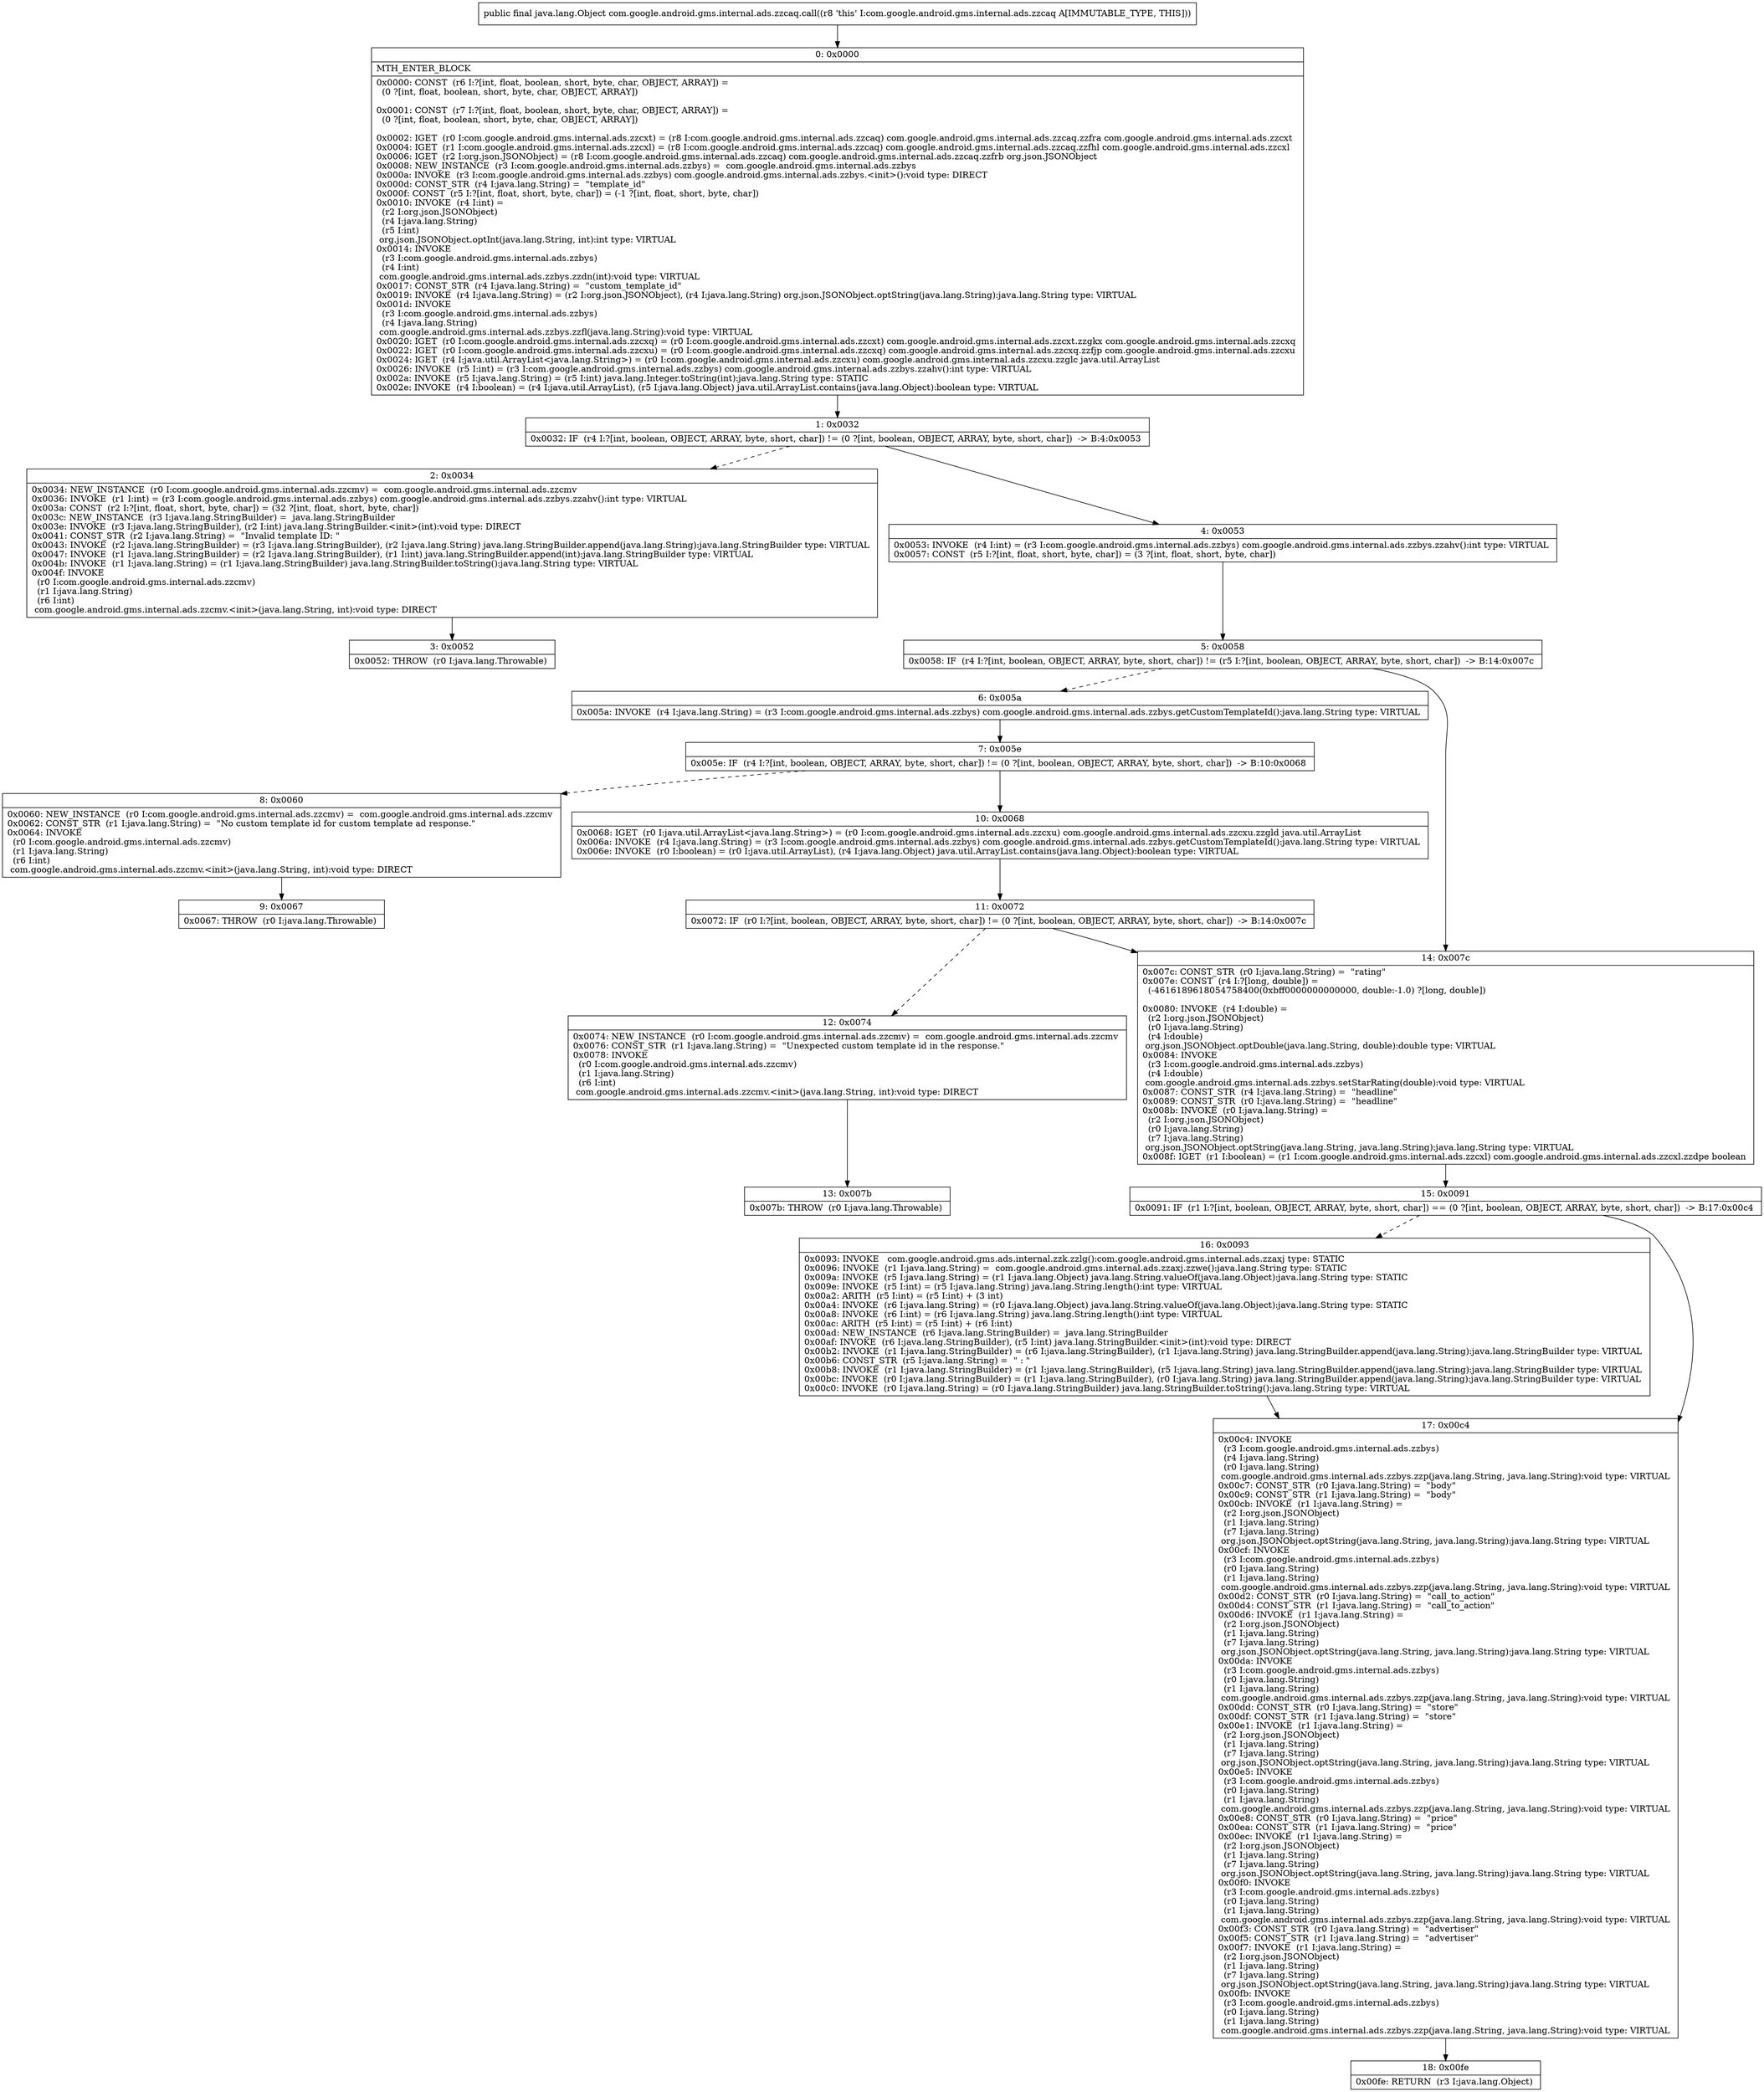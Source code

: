 digraph "CFG forcom.google.android.gms.internal.ads.zzcaq.call()Ljava\/lang\/Object;" {
Node_0 [shape=record,label="{0\:\ 0x0000|MTH_ENTER_BLOCK\l|0x0000: CONST  (r6 I:?[int, float, boolean, short, byte, char, OBJECT, ARRAY]) = \l  (0 ?[int, float, boolean, short, byte, char, OBJECT, ARRAY])\l \l0x0001: CONST  (r7 I:?[int, float, boolean, short, byte, char, OBJECT, ARRAY]) = \l  (0 ?[int, float, boolean, short, byte, char, OBJECT, ARRAY])\l \l0x0002: IGET  (r0 I:com.google.android.gms.internal.ads.zzcxt) = (r8 I:com.google.android.gms.internal.ads.zzcaq) com.google.android.gms.internal.ads.zzcaq.zzfra com.google.android.gms.internal.ads.zzcxt \l0x0004: IGET  (r1 I:com.google.android.gms.internal.ads.zzcxl) = (r8 I:com.google.android.gms.internal.ads.zzcaq) com.google.android.gms.internal.ads.zzcaq.zzfhl com.google.android.gms.internal.ads.zzcxl \l0x0006: IGET  (r2 I:org.json.JSONObject) = (r8 I:com.google.android.gms.internal.ads.zzcaq) com.google.android.gms.internal.ads.zzcaq.zzfrb org.json.JSONObject \l0x0008: NEW_INSTANCE  (r3 I:com.google.android.gms.internal.ads.zzbys) =  com.google.android.gms.internal.ads.zzbys \l0x000a: INVOKE  (r3 I:com.google.android.gms.internal.ads.zzbys) com.google.android.gms.internal.ads.zzbys.\<init\>():void type: DIRECT \l0x000d: CONST_STR  (r4 I:java.lang.String) =  \"template_id\" \l0x000f: CONST  (r5 I:?[int, float, short, byte, char]) = (\-1 ?[int, float, short, byte, char]) \l0x0010: INVOKE  (r4 I:int) = \l  (r2 I:org.json.JSONObject)\l  (r4 I:java.lang.String)\l  (r5 I:int)\l org.json.JSONObject.optInt(java.lang.String, int):int type: VIRTUAL \l0x0014: INVOKE  \l  (r3 I:com.google.android.gms.internal.ads.zzbys)\l  (r4 I:int)\l com.google.android.gms.internal.ads.zzbys.zzdn(int):void type: VIRTUAL \l0x0017: CONST_STR  (r4 I:java.lang.String) =  \"custom_template_id\" \l0x0019: INVOKE  (r4 I:java.lang.String) = (r2 I:org.json.JSONObject), (r4 I:java.lang.String) org.json.JSONObject.optString(java.lang.String):java.lang.String type: VIRTUAL \l0x001d: INVOKE  \l  (r3 I:com.google.android.gms.internal.ads.zzbys)\l  (r4 I:java.lang.String)\l com.google.android.gms.internal.ads.zzbys.zzfl(java.lang.String):void type: VIRTUAL \l0x0020: IGET  (r0 I:com.google.android.gms.internal.ads.zzcxq) = (r0 I:com.google.android.gms.internal.ads.zzcxt) com.google.android.gms.internal.ads.zzcxt.zzgkx com.google.android.gms.internal.ads.zzcxq \l0x0022: IGET  (r0 I:com.google.android.gms.internal.ads.zzcxu) = (r0 I:com.google.android.gms.internal.ads.zzcxq) com.google.android.gms.internal.ads.zzcxq.zzfjp com.google.android.gms.internal.ads.zzcxu \l0x0024: IGET  (r4 I:java.util.ArrayList\<java.lang.String\>) = (r0 I:com.google.android.gms.internal.ads.zzcxu) com.google.android.gms.internal.ads.zzcxu.zzglc java.util.ArrayList \l0x0026: INVOKE  (r5 I:int) = (r3 I:com.google.android.gms.internal.ads.zzbys) com.google.android.gms.internal.ads.zzbys.zzahv():int type: VIRTUAL \l0x002a: INVOKE  (r5 I:java.lang.String) = (r5 I:int) java.lang.Integer.toString(int):java.lang.String type: STATIC \l0x002e: INVOKE  (r4 I:boolean) = (r4 I:java.util.ArrayList), (r5 I:java.lang.Object) java.util.ArrayList.contains(java.lang.Object):boolean type: VIRTUAL \l}"];
Node_1 [shape=record,label="{1\:\ 0x0032|0x0032: IF  (r4 I:?[int, boolean, OBJECT, ARRAY, byte, short, char]) != (0 ?[int, boolean, OBJECT, ARRAY, byte, short, char])  \-\> B:4:0x0053 \l}"];
Node_2 [shape=record,label="{2\:\ 0x0034|0x0034: NEW_INSTANCE  (r0 I:com.google.android.gms.internal.ads.zzcmv) =  com.google.android.gms.internal.ads.zzcmv \l0x0036: INVOKE  (r1 I:int) = (r3 I:com.google.android.gms.internal.ads.zzbys) com.google.android.gms.internal.ads.zzbys.zzahv():int type: VIRTUAL \l0x003a: CONST  (r2 I:?[int, float, short, byte, char]) = (32 ?[int, float, short, byte, char]) \l0x003c: NEW_INSTANCE  (r3 I:java.lang.StringBuilder) =  java.lang.StringBuilder \l0x003e: INVOKE  (r3 I:java.lang.StringBuilder), (r2 I:int) java.lang.StringBuilder.\<init\>(int):void type: DIRECT \l0x0041: CONST_STR  (r2 I:java.lang.String) =  \"Invalid template ID: \" \l0x0043: INVOKE  (r2 I:java.lang.StringBuilder) = (r3 I:java.lang.StringBuilder), (r2 I:java.lang.String) java.lang.StringBuilder.append(java.lang.String):java.lang.StringBuilder type: VIRTUAL \l0x0047: INVOKE  (r1 I:java.lang.StringBuilder) = (r2 I:java.lang.StringBuilder), (r1 I:int) java.lang.StringBuilder.append(int):java.lang.StringBuilder type: VIRTUAL \l0x004b: INVOKE  (r1 I:java.lang.String) = (r1 I:java.lang.StringBuilder) java.lang.StringBuilder.toString():java.lang.String type: VIRTUAL \l0x004f: INVOKE  \l  (r0 I:com.google.android.gms.internal.ads.zzcmv)\l  (r1 I:java.lang.String)\l  (r6 I:int)\l com.google.android.gms.internal.ads.zzcmv.\<init\>(java.lang.String, int):void type: DIRECT \l}"];
Node_3 [shape=record,label="{3\:\ 0x0052|0x0052: THROW  (r0 I:java.lang.Throwable) \l}"];
Node_4 [shape=record,label="{4\:\ 0x0053|0x0053: INVOKE  (r4 I:int) = (r3 I:com.google.android.gms.internal.ads.zzbys) com.google.android.gms.internal.ads.zzbys.zzahv():int type: VIRTUAL \l0x0057: CONST  (r5 I:?[int, float, short, byte, char]) = (3 ?[int, float, short, byte, char]) \l}"];
Node_5 [shape=record,label="{5\:\ 0x0058|0x0058: IF  (r4 I:?[int, boolean, OBJECT, ARRAY, byte, short, char]) != (r5 I:?[int, boolean, OBJECT, ARRAY, byte, short, char])  \-\> B:14:0x007c \l}"];
Node_6 [shape=record,label="{6\:\ 0x005a|0x005a: INVOKE  (r4 I:java.lang.String) = (r3 I:com.google.android.gms.internal.ads.zzbys) com.google.android.gms.internal.ads.zzbys.getCustomTemplateId():java.lang.String type: VIRTUAL \l}"];
Node_7 [shape=record,label="{7\:\ 0x005e|0x005e: IF  (r4 I:?[int, boolean, OBJECT, ARRAY, byte, short, char]) != (0 ?[int, boolean, OBJECT, ARRAY, byte, short, char])  \-\> B:10:0x0068 \l}"];
Node_8 [shape=record,label="{8\:\ 0x0060|0x0060: NEW_INSTANCE  (r0 I:com.google.android.gms.internal.ads.zzcmv) =  com.google.android.gms.internal.ads.zzcmv \l0x0062: CONST_STR  (r1 I:java.lang.String) =  \"No custom template id for custom template ad response.\" \l0x0064: INVOKE  \l  (r0 I:com.google.android.gms.internal.ads.zzcmv)\l  (r1 I:java.lang.String)\l  (r6 I:int)\l com.google.android.gms.internal.ads.zzcmv.\<init\>(java.lang.String, int):void type: DIRECT \l}"];
Node_9 [shape=record,label="{9\:\ 0x0067|0x0067: THROW  (r0 I:java.lang.Throwable) \l}"];
Node_10 [shape=record,label="{10\:\ 0x0068|0x0068: IGET  (r0 I:java.util.ArrayList\<java.lang.String\>) = (r0 I:com.google.android.gms.internal.ads.zzcxu) com.google.android.gms.internal.ads.zzcxu.zzgld java.util.ArrayList \l0x006a: INVOKE  (r4 I:java.lang.String) = (r3 I:com.google.android.gms.internal.ads.zzbys) com.google.android.gms.internal.ads.zzbys.getCustomTemplateId():java.lang.String type: VIRTUAL \l0x006e: INVOKE  (r0 I:boolean) = (r0 I:java.util.ArrayList), (r4 I:java.lang.Object) java.util.ArrayList.contains(java.lang.Object):boolean type: VIRTUAL \l}"];
Node_11 [shape=record,label="{11\:\ 0x0072|0x0072: IF  (r0 I:?[int, boolean, OBJECT, ARRAY, byte, short, char]) != (0 ?[int, boolean, OBJECT, ARRAY, byte, short, char])  \-\> B:14:0x007c \l}"];
Node_12 [shape=record,label="{12\:\ 0x0074|0x0074: NEW_INSTANCE  (r0 I:com.google.android.gms.internal.ads.zzcmv) =  com.google.android.gms.internal.ads.zzcmv \l0x0076: CONST_STR  (r1 I:java.lang.String) =  \"Unexpected custom template id in the response.\" \l0x0078: INVOKE  \l  (r0 I:com.google.android.gms.internal.ads.zzcmv)\l  (r1 I:java.lang.String)\l  (r6 I:int)\l com.google.android.gms.internal.ads.zzcmv.\<init\>(java.lang.String, int):void type: DIRECT \l}"];
Node_13 [shape=record,label="{13\:\ 0x007b|0x007b: THROW  (r0 I:java.lang.Throwable) \l}"];
Node_14 [shape=record,label="{14\:\ 0x007c|0x007c: CONST_STR  (r0 I:java.lang.String) =  \"rating\" \l0x007e: CONST  (r4 I:?[long, double]) = \l  (\-4616189618054758400(0xbff0000000000000, double:\-1.0) ?[long, double])\l \l0x0080: INVOKE  (r4 I:double) = \l  (r2 I:org.json.JSONObject)\l  (r0 I:java.lang.String)\l  (r4 I:double)\l org.json.JSONObject.optDouble(java.lang.String, double):double type: VIRTUAL \l0x0084: INVOKE  \l  (r3 I:com.google.android.gms.internal.ads.zzbys)\l  (r4 I:double)\l com.google.android.gms.internal.ads.zzbys.setStarRating(double):void type: VIRTUAL \l0x0087: CONST_STR  (r4 I:java.lang.String) =  \"headline\" \l0x0089: CONST_STR  (r0 I:java.lang.String) =  \"headline\" \l0x008b: INVOKE  (r0 I:java.lang.String) = \l  (r2 I:org.json.JSONObject)\l  (r0 I:java.lang.String)\l  (r7 I:java.lang.String)\l org.json.JSONObject.optString(java.lang.String, java.lang.String):java.lang.String type: VIRTUAL \l0x008f: IGET  (r1 I:boolean) = (r1 I:com.google.android.gms.internal.ads.zzcxl) com.google.android.gms.internal.ads.zzcxl.zzdpe boolean \l}"];
Node_15 [shape=record,label="{15\:\ 0x0091|0x0091: IF  (r1 I:?[int, boolean, OBJECT, ARRAY, byte, short, char]) == (0 ?[int, boolean, OBJECT, ARRAY, byte, short, char])  \-\> B:17:0x00c4 \l}"];
Node_16 [shape=record,label="{16\:\ 0x0093|0x0093: INVOKE   com.google.android.gms.ads.internal.zzk.zzlg():com.google.android.gms.internal.ads.zzaxj type: STATIC \l0x0096: INVOKE  (r1 I:java.lang.String) =  com.google.android.gms.internal.ads.zzaxj.zzwe():java.lang.String type: STATIC \l0x009a: INVOKE  (r5 I:java.lang.String) = (r1 I:java.lang.Object) java.lang.String.valueOf(java.lang.Object):java.lang.String type: STATIC \l0x009e: INVOKE  (r5 I:int) = (r5 I:java.lang.String) java.lang.String.length():int type: VIRTUAL \l0x00a2: ARITH  (r5 I:int) = (r5 I:int) + (3 int) \l0x00a4: INVOKE  (r6 I:java.lang.String) = (r0 I:java.lang.Object) java.lang.String.valueOf(java.lang.Object):java.lang.String type: STATIC \l0x00a8: INVOKE  (r6 I:int) = (r6 I:java.lang.String) java.lang.String.length():int type: VIRTUAL \l0x00ac: ARITH  (r5 I:int) = (r5 I:int) + (r6 I:int) \l0x00ad: NEW_INSTANCE  (r6 I:java.lang.StringBuilder) =  java.lang.StringBuilder \l0x00af: INVOKE  (r6 I:java.lang.StringBuilder), (r5 I:int) java.lang.StringBuilder.\<init\>(int):void type: DIRECT \l0x00b2: INVOKE  (r1 I:java.lang.StringBuilder) = (r6 I:java.lang.StringBuilder), (r1 I:java.lang.String) java.lang.StringBuilder.append(java.lang.String):java.lang.StringBuilder type: VIRTUAL \l0x00b6: CONST_STR  (r5 I:java.lang.String) =  \" : \" \l0x00b8: INVOKE  (r1 I:java.lang.StringBuilder) = (r1 I:java.lang.StringBuilder), (r5 I:java.lang.String) java.lang.StringBuilder.append(java.lang.String):java.lang.StringBuilder type: VIRTUAL \l0x00bc: INVOKE  (r0 I:java.lang.StringBuilder) = (r1 I:java.lang.StringBuilder), (r0 I:java.lang.String) java.lang.StringBuilder.append(java.lang.String):java.lang.StringBuilder type: VIRTUAL \l0x00c0: INVOKE  (r0 I:java.lang.String) = (r0 I:java.lang.StringBuilder) java.lang.StringBuilder.toString():java.lang.String type: VIRTUAL \l}"];
Node_17 [shape=record,label="{17\:\ 0x00c4|0x00c4: INVOKE  \l  (r3 I:com.google.android.gms.internal.ads.zzbys)\l  (r4 I:java.lang.String)\l  (r0 I:java.lang.String)\l com.google.android.gms.internal.ads.zzbys.zzp(java.lang.String, java.lang.String):void type: VIRTUAL \l0x00c7: CONST_STR  (r0 I:java.lang.String) =  \"body\" \l0x00c9: CONST_STR  (r1 I:java.lang.String) =  \"body\" \l0x00cb: INVOKE  (r1 I:java.lang.String) = \l  (r2 I:org.json.JSONObject)\l  (r1 I:java.lang.String)\l  (r7 I:java.lang.String)\l org.json.JSONObject.optString(java.lang.String, java.lang.String):java.lang.String type: VIRTUAL \l0x00cf: INVOKE  \l  (r3 I:com.google.android.gms.internal.ads.zzbys)\l  (r0 I:java.lang.String)\l  (r1 I:java.lang.String)\l com.google.android.gms.internal.ads.zzbys.zzp(java.lang.String, java.lang.String):void type: VIRTUAL \l0x00d2: CONST_STR  (r0 I:java.lang.String) =  \"call_to_action\" \l0x00d4: CONST_STR  (r1 I:java.lang.String) =  \"call_to_action\" \l0x00d6: INVOKE  (r1 I:java.lang.String) = \l  (r2 I:org.json.JSONObject)\l  (r1 I:java.lang.String)\l  (r7 I:java.lang.String)\l org.json.JSONObject.optString(java.lang.String, java.lang.String):java.lang.String type: VIRTUAL \l0x00da: INVOKE  \l  (r3 I:com.google.android.gms.internal.ads.zzbys)\l  (r0 I:java.lang.String)\l  (r1 I:java.lang.String)\l com.google.android.gms.internal.ads.zzbys.zzp(java.lang.String, java.lang.String):void type: VIRTUAL \l0x00dd: CONST_STR  (r0 I:java.lang.String) =  \"store\" \l0x00df: CONST_STR  (r1 I:java.lang.String) =  \"store\" \l0x00e1: INVOKE  (r1 I:java.lang.String) = \l  (r2 I:org.json.JSONObject)\l  (r1 I:java.lang.String)\l  (r7 I:java.lang.String)\l org.json.JSONObject.optString(java.lang.String, java.lang.String):java.lang.String type: VIRTUAL \l0x00e5: INVOKE  \l  (r3 I:com.google.android.gms.internal.ads.zzbys)\l  (r0 I:java.lang.String)\l  (r1 I:java.lang.String)\l com.google.android.gms.internal.ads.zzbys.zzp(java.lang.String, java.lang.String):void type: VIRTUAL \l0x00e8: CONST_STR  (r0 I:java.lang.String) =  \"price\" \l0x00ea: CONST_STR  (r1 I:java.lang.String) =  \"price\" \l0x00ec: INVOKE  (r1 I:java.lang.String) = \l  (r2 I:org.json.JSONObject)\l  (r1 I:java.lang.String)\l  (r7 I:java.lang.String)\l org.json.JSONObject.optString(java.lang.String, java.lang.String):java.lang.String type: VIRTUAL \l0x00f0: INVOKE  \l  (r3 I:com.google.android.gms.internal.ads.zzbys)\l  (r0 I:java.lang.String)\l  (r1 I:java.lang.String)\l com.google.android.gms.internal.ads.zzbys.zzp(java.lang.String, java.lang.String):void type: VIRTUAL \l0x00f3: CONST_STR  (r0 I:java.lang.String) =  \"advertiser\" \l0x00f5: CONST_STR  (r1 I:java.lang.String) =  \"advertiser\" \l0x00f7: INVOKE  (r1 I:java.lang.String) = \l  (r2 I:org.json.JSONObject)\l  (r1 I:java.lang.String)\l  (r7 I:java.lang.String)\l org.json.JSONObject.optString(java.lang.String, java.lang.String):java.lang.String type: VIRTUAL \l0x00fb: INVOKE  \l  (r3 I:com.google.android.gms.internal.ads.zzbys)\l  (r0 I:java.lang.String)\l  (r1 I:java.lang.String)\l com.google.android.gms.internal.ads.zzbys.zzp(java.lang.String, java.lang.String):void type: VIRTUAL \l}"];
Node_18 [shape=record,label="{18\:\ 0x00fe|0x00fe: RETURN  (r3 I:java.lang.Object) \l}"];
MethodNode[shape=record,label="{public final java.lang.Object com.google.android.gms.internal.ads.zzcaq.call((r8 'this' I:com.google.android.gms.internal.ads.zzcaq A[IMMUTABLE_TYPE, THIS])) }"];
MethodNode -> Node_0;
Node_0 -> Node_1;
Node_1 -> Node_2[style=dashed];
Node_1 -> Node_4;
Node_2 -> Node_3;
Node_4 -> Node_5;
Node_5 -> Node_6[style=dashed];
Node_5 -> Node_14;
Node_6 -> Node_7;
Node_7 -> Node_8[style=dashed];
Node_7 -> Node_10;
Node_8 -> Node_9;
Node_10 -> Node_11;
Node_11 -> Node_12[style=dashed];
Node_11 -> Node_14;
Node_12 -> Node_13;
Node_14 -> Node_15;
Node_15 -> Node_16[style=dashed];
Node_15 -> Node_17;
Node_16 -> Node_17;
Node_17 -> Node_18;
}

